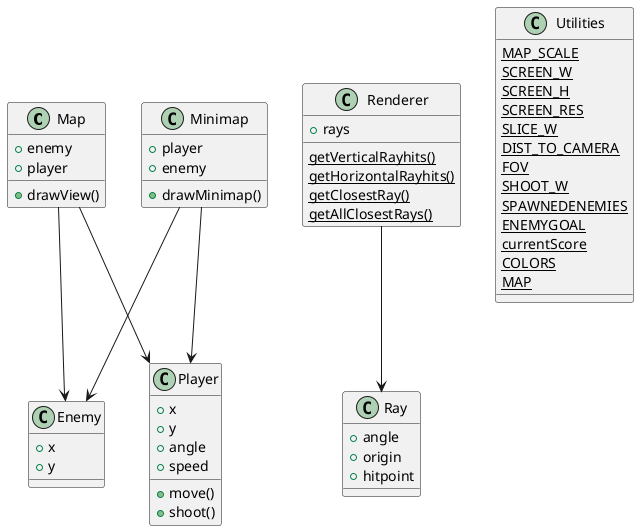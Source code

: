 @startuml

Map --> Enemy
Map --> Player
Minimap --> Player
Minimap --> Enemy
Renderer --> Ray

class Map {
    + enemy
    + player
    + drawView()
}

class Minimap {
    + player
    + enemy
    + drawMinimap()
}

class Enemy {
    + x
    + y
}

class Player {
    + x
    + y
    + angle
    + speed
    + move()
    + shoot()
}

class Renderer {
    + rays
    {static} getVerticalRayhits()
    {static} getHorizontalRayhits()
    {static} getClosestRay()
    {static} getAllClosestRays()
}

class Ray {
    + angle
    + origin
    + hitpoint
}

class Utilities {
    {static} MAP_SCALE
    {static} SCREEN_W
    {static} SCREEN_H
    {static} SCREEN_RES
    {static} SLICE_W
    {static} DIST_TO_CAMERA
    {static} FOV
    {static} SHOOT_W
    {static} SPAWNEDENEMIES
    {static} ENEMYGOAL
    {static} currentScore
    {static} COLORS
    {static} MAP
}

@enduml